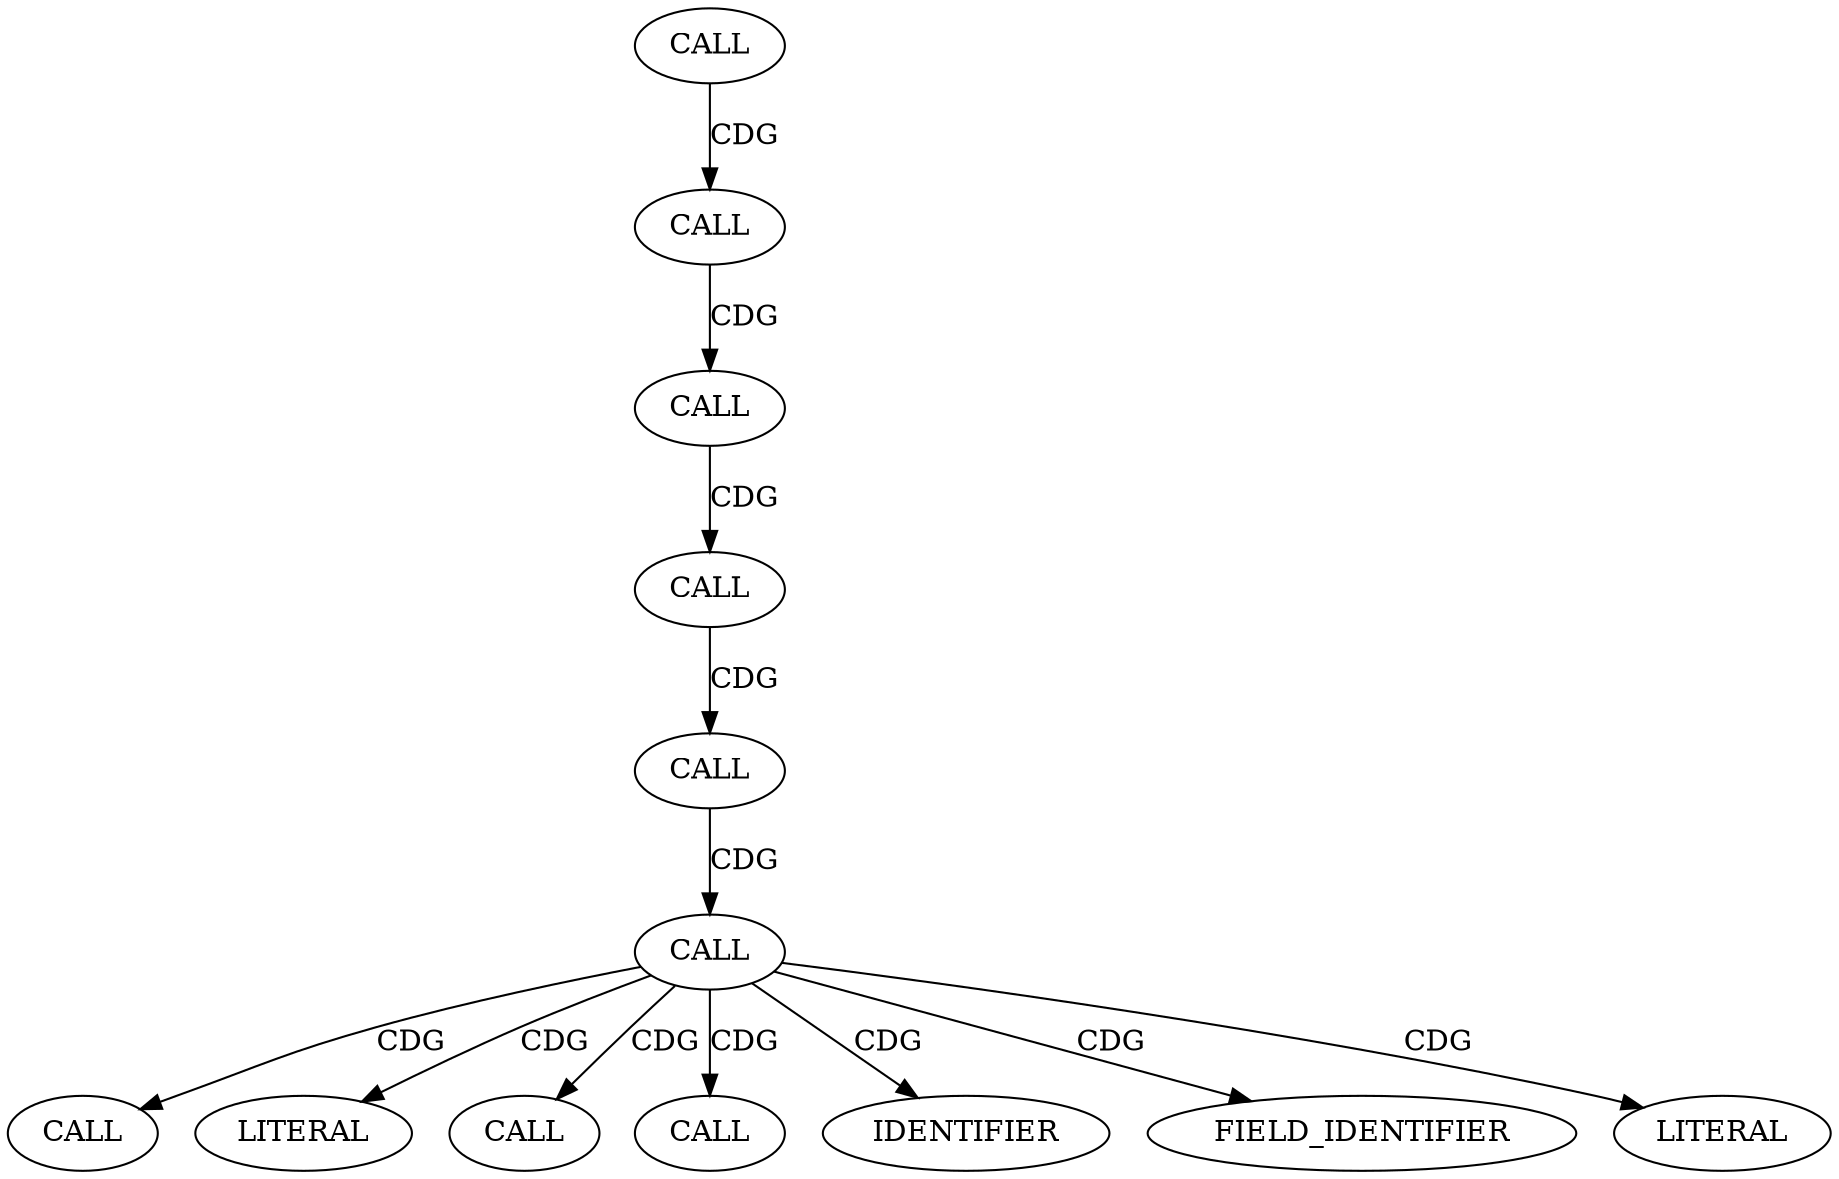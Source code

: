 strict digraph "" {
	node [label="\N"];
	1577	[ARGUMENT_INDEX=-1,
		CODE="desc->fd_lens[0] > CEPH_MSG_MAX_CONTROL_LEN",
		COLUMN_NUMBER=6,
		DISPATCH_TYPE=STATIC_DISPATCH,
		LINE_NUMBER=532,
		METHOD_FULL_NAME="<operator>.greaterThan",
		NAME="<operator>.greaterThan",
		ORDER=1,
		TYPE_FULL_NAME="<empty>",
		filename="messenger_v2.c",
		label=CALL];
	1596	[ARGUMENT_INDEX=-1,
		CODE="desc->fd_lens[1] > CEPH_MSG_MAX_FRONT_LEN",
		COLUMN_NUMBER=6,
		DISPATCH_TYPE=STATIC_DISPATCH,
		LINE_NUMBER=536,
		METHOD_FULL_NAME="<operator>.greaterThan",
		NAME="<operator>.greaterThan",
		ORDER=1,
		TYPE_FULL_NAME="<empty>",
		filename="messenger_v2.c",
		label=CALL];
	1577 -> 1596	[label=CDG];
	1615	[ARGUMENT_INDEX=-1,
		CODE="desc->fd_lens[2] > CEPH_MSG_MAX_MIDDLE_LEN",
		COLUMN_NUMBER=6,
		DISPATCH_TYPE=STATIC_DISPATCH,
		LINE_NUMBER=540,
		METHOD_FULL_NAME="<operator>.greaterThan",
		NAME="<operator>.greaterThan",
		ORDER=1,
		TYPE_FULL_NAME="<empty>",
		filename="messenger_v2.c",
		label=CALL];
	1596 -> 1615	[label=CDG];
	1560	[ARGUMENT_INDEX=-1,
		CODE="!desc->fd_lens[desc->fd_seg_cnt - 1]",
		COLUMN_NUMBER=6,
		DISPATCH_TYPE=STATIC_DISPATCH,
		LINE_NUMBER=527,
		METHOD_FULL_NAME="<operator>.logicalNot",
		NAME="<operator>.logicalNot",
		ORDER=1,
		TYPE_FULL_NAME="<empty>",
		filename="messenger_v2.c",
		label=CALL];
	1560 -> 1577	[label=CDG];
	1623	[ARGUMENT_INDEX=-1,
		CODE="pr_err(\"middle segment too big %d\\n\", desc->fd_lens[2])",
		COLUMN_NUMBER=3,
		DISPATCH_TYPE=STATIC_DISPATCH,
		LINE_NUMBER=541,
		METHOD_FULL_NAME=pr_err,
		NAME=pr_err,
		ORDER=1,
		TYPE_FULL_NAME="<empty>",
		filename="messenger_v2.c",
		label=CALL];
	1615 -> 1623	[label=CDG];
	1624	[ARGUMENT_INDEX=1,
		CODE="\"middle segment too big %d\\n\"",
		COLUMN_NUMBER=10,
		LINE_NUMBER=541,
		ORDER=1,
		TYPE_FULL_NAME=char,
		filename="messenger_v2.c",
		label=LITERAL];
	1615 -> 1624	[label=CDG];
	1625	[ARGUMENT_INDEX=2,
		CODE="desc->fd_lens[2]",
		COLUMN_NUMBER=41,
		DISPATCH_TYPE=STATIC_DISPATCH,
		LINE_NUMBER=541,
		METHOD_FULL_NAME="<operator>.indirectIndexAccess",
		NAME="<operator>.indirectIndexAccess",
		ORDER=2,
		TYPE_FULL_NAME="<empty>",
		filename="messenger_v2.c",
		label=CALL];
	1615 -> 1625	[label=CDG];
	1626	[ARGUMENT_INDEX=1,
		CODE="desc->fd_lens",
		COLUMN_NUMBER=41,
		DISPATCH_TYPE=STATIC_DISPATCH,
		LINE_NUMBER=541,
		METHOD_FULL_NAME="<operator>.indirectFieldAccess",
		NAME="<operator>.indirectFieldAccess",
		ORDER=1,
		TYPE_FULL_NAME="<empty>",
		filename="messenger_v2.c",
		label=CALL];
	1615 -> 1626	[label=CDG];
	1627	[ARGUMENT_INDEX=1,
		CODE=desc,
		COLUMN_NUMBER=41,
		LINE_NUMBER=541,
		NAME=desc,
		ORDER=1,
		TYPE_FULL_NAME="ceph_frame_desc*",
		filename="messenger_v2.c",
		label=IDENTIFIER];
	1615 -> 1627	[label=CDG];
	1628	[ARGUMENT_INDEX=2,
		CANONICAL_NAME=fd_lens,
		CODE=fd_lens,
		COLUMN_NUMBER=41,
		LINE_NUMBER=541,
		ORDER=2,
		filename="messenger_v2.c",
		label=FIELD_IDENTIFIER];
	1615 -> 1628	[label=CDG];
	1629	[ARGUMENT_INDEX=2,
		CODE=2,
		COLUMN_NUMBER=55,
		LINE_NUMBER=541,
		ORDER=2,
		TYPE_FULL_NAME=int,
		filename="messenger_v2.c",
		label=LITERAL];
	1615 -> 1629	[label=CDG];
	1508	[ARGUMENT_INDEX=-1,
		CODE="desc->fd_seg_cnt < 1 ||
	    desc->fd_seg_cnt > CEPH_FRAME_MAX_SEGMENT_COUNT",
		COLUMN_NUMBER=6,
		DISPATCH_TYPE=STATIC_DISPATCH,
		LINE_NUMBER=513,
		METHOD_FULL_NAME="<operator>.logicalOr",
		NAME="<operator>.logicalOr",
		ORDER=1,
		TYPE_FULL_NAME="<empty>",
		filename="messenger_v2.c",
		label=CALL];
	1508 -> 1560	[label=CDG];
	1476	[ARGUMENT_INDEX=-1,
		CODE="crc != expected_crc",
		COLUMN_NUMBER=6,
		DISPATCH_TYPE=STATIC_DISPATCH,
		LINE_NUMBER=503,
		METHOD_FULL_NAME="<operator>.notEquals",
		NAME="<operator>.notEquals",
		ORDER=1,
		TYPE_FULL_NAME="<empty>",
		filename="messenger_v2.c",
		label=CALL];
	1476 -> 1508	[label=CDG];
}
